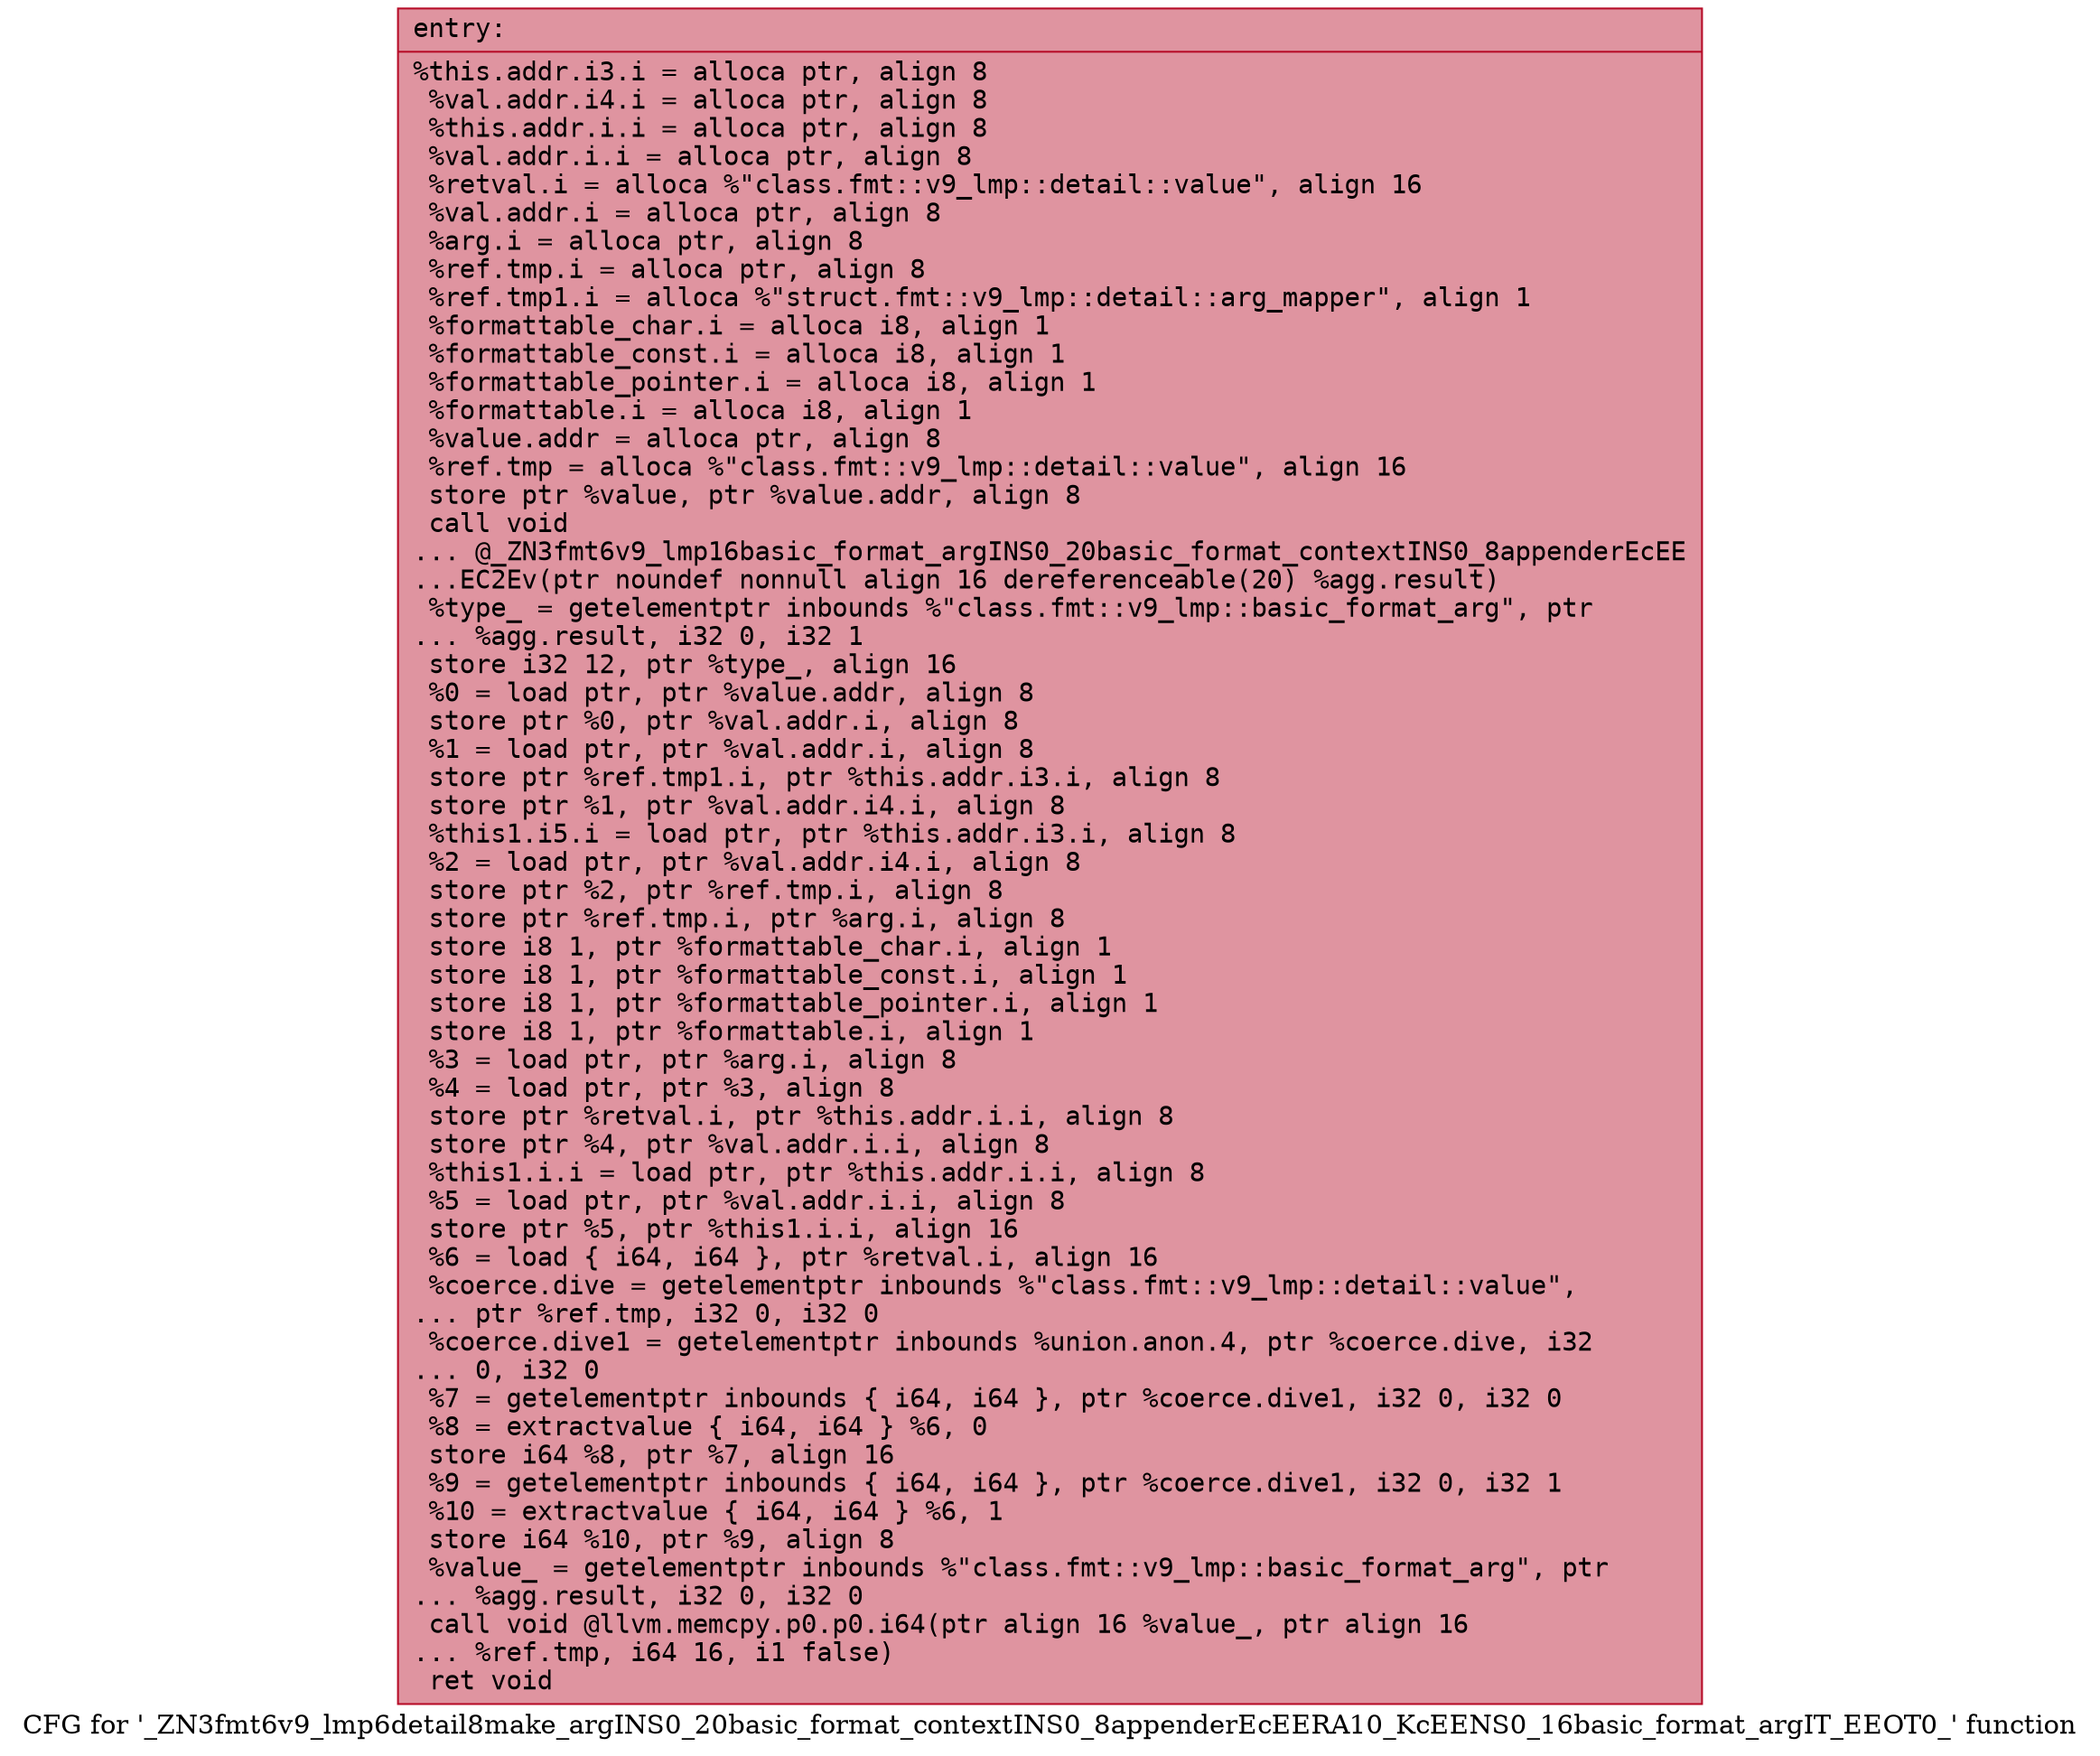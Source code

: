 digraph "CFG for '_ZN3fmt6v9_lmp6detail8make_argINS0_20basic_format_contextINS0_8appenderEcEERA10_KcEENS0_16basic_format_argIT_EEOT0_' function" {
	label="CFG for '_ZN3fmt6v9_lmp6detail8make_argINS0_20basic_format_contextINS0_8appenderEcEERA10_KcEENS0_16basic_format_argIT_EEOT0_' function";

	Node0x557bd161a150 [shape=record,color="#b70d28ff", style=filled, fillcolor="#b70d2870" fontname="Courier",label="{entry:\l|  %this.addr.i3.i = alloca ptr, align 8\l  %val.addr.i4.i = alloca ptr, align 8\l  %this.addr.i.i = alloca ptr, align 8\l  %val.addr.i.i = alloca ptr, align 8\l  %retval.i = alloca %\"class.fmt::v9_lmp::detail::value\", align 16\l  %val.addr.i = alloca ptr, align 8\l  %arg.i = alloca ptr, align 8\l  %ref.tmp.i = alloca ptr, align 8\l  %ref.tmp1.i = alloca %\"struct.fmt::v9_lmp::detail::arg_mapper\", align 1\l  %formattable_char.i = alloca i8, align 1\l  %formattable_const.i = alloca i8, align 1\l  %formattable_pointer.i = alloca i8, align 1\l  %formattable.i = alloca i8, align 1\l  %value.addr = alloca ptr, align 8\l  %ref.tmp = alloca %\"class.fmt::v9_lmp::detail::value\", align 16\l  store ptr %value, ptr %value.addr, align 8\l  call void\l... @_ZN3fmt6v9_lmp16basic_format_argINS0_20basic_format_contextINS0_8appenderEcEE\l...EC2Ev(ptr noundef nonnull align 16 dereferenceable(20) %agg.result)\l  %type_ = getelementptr inbounds %\"class.fmt::v9_lmp::basic_format_arg\", ptr\l... %agg.result, i32 0, i32 1\l  store i32 12, ptr %type_, align 16\l  %0 = load ptr, ptr %value.addr, align 8\l  store ptr %0, ptr %val.addr.i, align 8\l  %1 = load ptr, ptr %val.addr.i, align 8\l  store ptr %ref.tmp1.i, ptr %this.addr.i3.i, align 8\l  store ptr %1, ptr %val.addr.i4.i, align 8\l  %this1.i5.i = load ptr, ptr %this.addr.i3.i, align 8\l  %2 = load ptr, ptr %val.addr.i4.i, align 8\l  store ptr %2, ptr %ref.tmp.i, align 8\l  store ptr %ref.tmp.i, ptr %arg.i, align 8\l  store i8 1, ptr %formattable_char.i, align 1\l  store i8 1, ptr %formattable_const.i, align 1\l  store i8 1, ptr %formattable_pointer.i, align 1\l  store i8 1, ptr %formattable.i, align 1\l  %3 = load ptr, ptr %arg.i, align 8\l  %4 = load ptr, ptr %3, align 8\l  store ptr %retval.i, ptr %this.addr.i.i, align 8\l  store ptr %4, ptr %val.addr.i.i, align 8\l  %this1.i.i = load ptr, ptr %this.addr.i.i, align 8\l  %5 = load ptr, ptr %val.addr.i.i, align 8\l  store ptr %5, ptr %this1.i.i, align 16\l  %6 = load \{ i64, i64 \}, ptr %retval.i, align 16\l  %coerce.dive = getelementptr inbounds %\"class.fmt::v9_lmp::detail::value\",\l... ptr %ref.tmp, i32 0, i32 0\l  %coerce.dive1 = getelementptr inbounds %union.anon.4, ptr %coerce.dive, i32\l... 0, i32 0\l  %7 = getelementptr inbounds \{ i64, i64 \}, ptr %coerce.dive1, i32 0, i32 0\l  %8 = extractvalue \{ i64, i64 \} %6, 0\l  store i64 %8, ptr %7, align 16\l  %9 = getelementptr inbounds \{ i64, i64 \}, ptr %coerce.dive1, i32 0, i32 1\l  %10 = extractvalue \{ i64, i64 \} %6, 1\l  store i64 %10, ptr %9, align 8\l  %value_ = getelementptr inbounds %\"class.fmt::v9_lmp::basic_format_arg\", ptr\l... %agg.result, i32 0, i32 0\l  call void @llvm.memcpy.p0.p0.i64(ptr align 16 %value_, ptr align 16\l... %ref.tmp, i64 16, i1 false)\l  ret void\l}"];
}
